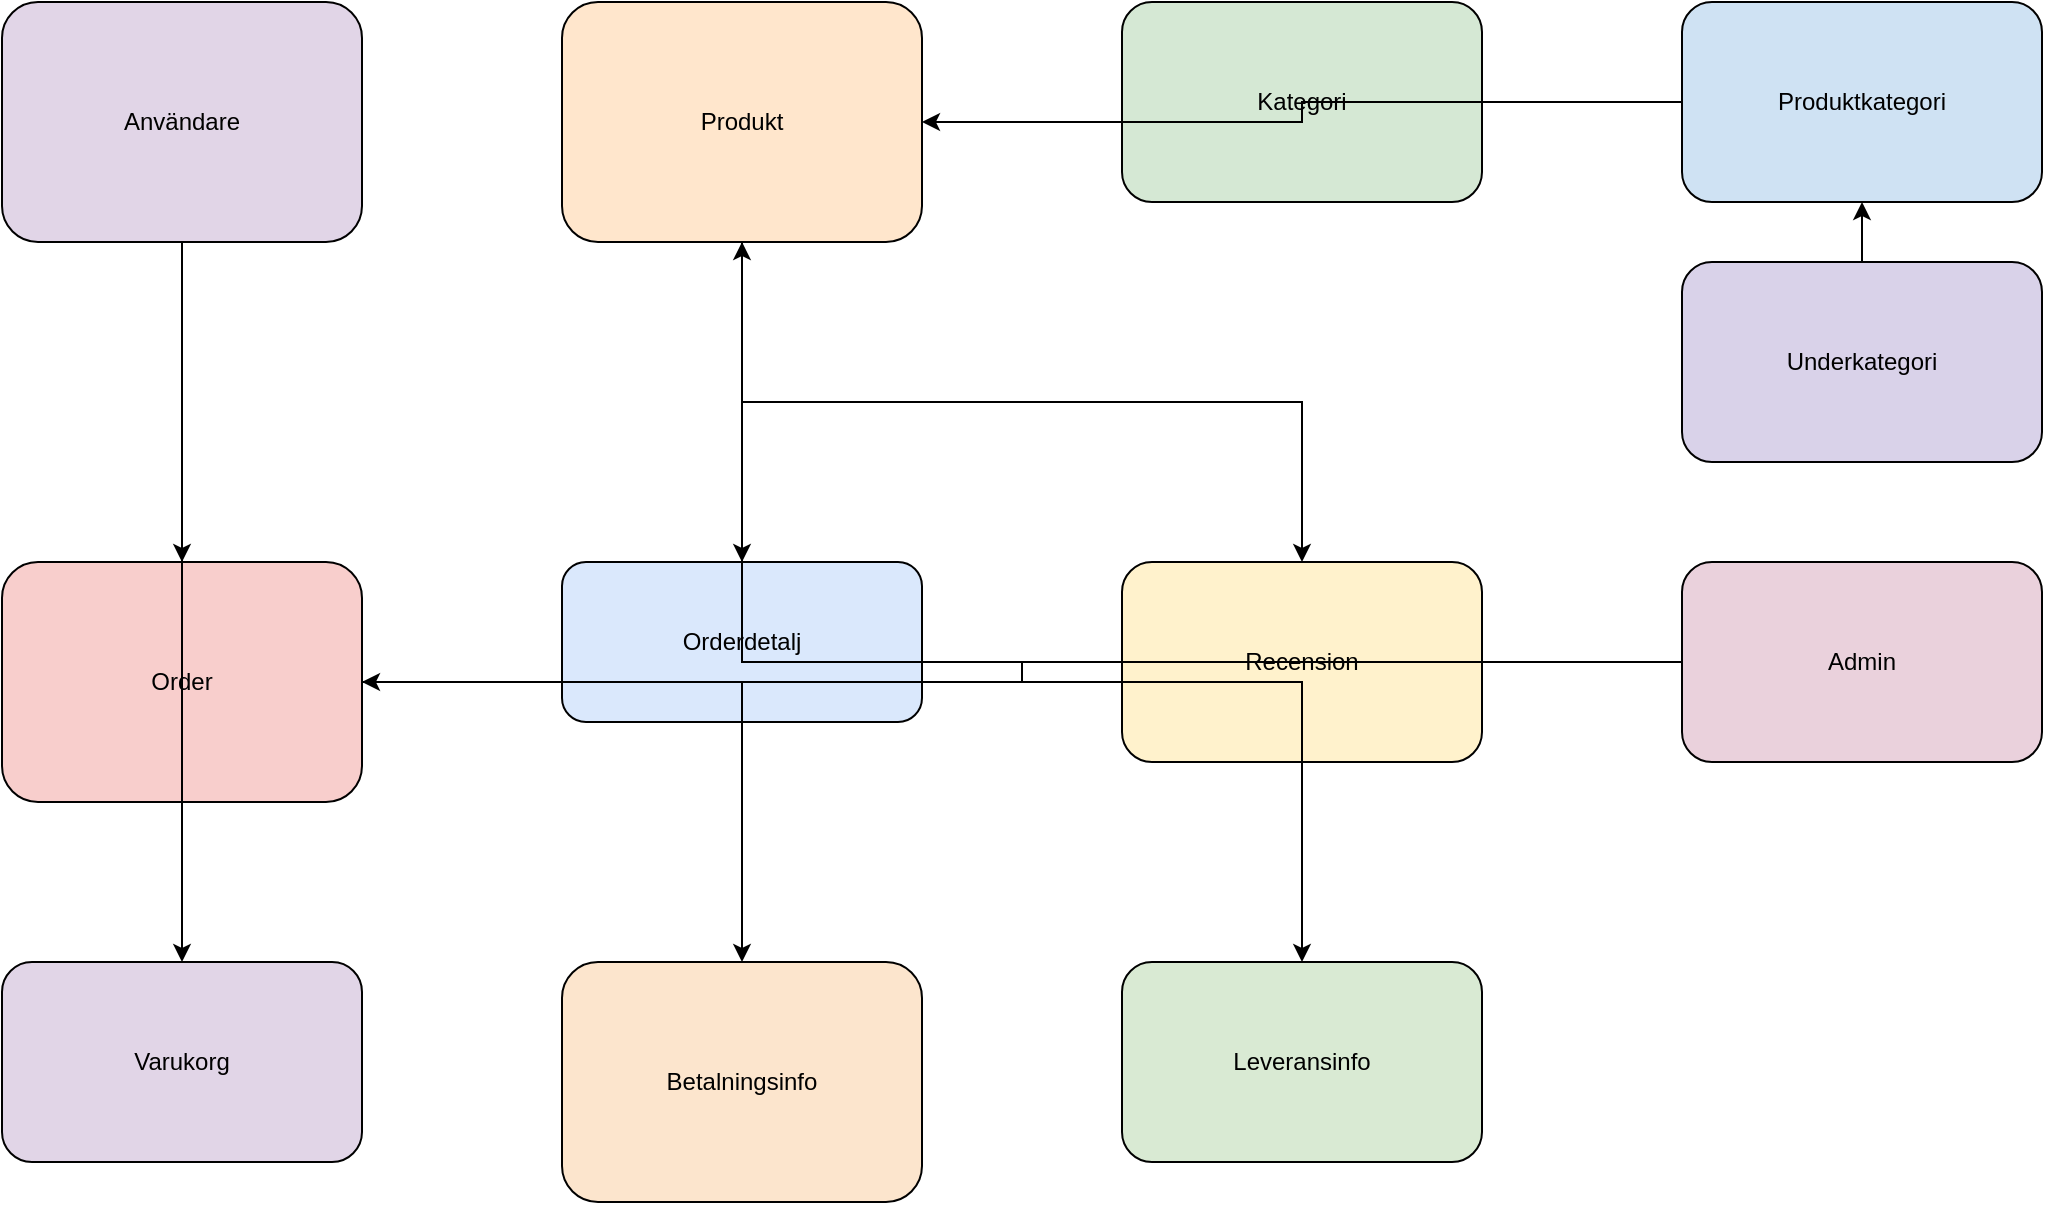<mxfile>
  <diagram>
    <mxGraphModel>
      <root>
        <mxCell id="0"/>
        <mxCell id="1" parent="0"/>
        
        <!-- Entitet: Användare -->
        <mxCell id="2" value="Användare" style="rounded=1;whiteSpace=wrap;html=1;fillColor=#E1D5E7;" vertex="1" parent="1">
          <mxGeometry x="20" y="20" width="180" height="120" as="geometry"/>
        </mxCell>

        <!-- Entitet: Produkt -->
        <mxCell id="3" value="Produkt" style="rounded=1;whiteSpace=wrap;html=1;fillColor=#FFE6CC;" vertex="1" parent="1">
          <mxGeometry x="300" y="20" width="180" height="120" as="geometry"/>
        </mxCell>

        <!-- Entitet: Kategori -->
        <mxCell id="4" value="Kategori" style="rounded=1;whiteSpace=wrap;html=1;fillColor=#D5E8D4;" vertex="1" parent="1">
          <mxGeometry x="580" y="20" width="180" height="100" as="geometry"/>
        </mxCell>

        <!-- Entitet: Order -->
        <mxCell id="5" value="Order" style="rounded=1;whiteSpace=wrap;html=1;fillColor=#F8CECC;" vertex="1" parent="1">
          <mxGeometry x="20" y="300" width="180" height="120" as="geometry"/>
        </mxCell>

        <!-- Entitet: Orderdetalj -->
        <mxCell id="6" value="Orderdetalj" style="rounded=1;whiteSpace=wrap;html=1;fillColor=#DAE8FC;" vertex="1" parent="1">
          <mxGeometry x="300" y="300" width="180" height="80" as="geometry"/>
        </mxCell>

        <!-- Entitet: Recension -->
        <mxCell id="7" value="Recension" style="rounded=1;whiteSpace=wrap;html=1;fillColor=#FFF2CC;" vertex="1" parent="1">
          <mxGeometry x="580" y="300" width="180" height="100" as="geometry"/>
        </mxCell>

        <!-- Relationer här - För demonstration, endast några exempel inkluderade -->
        <!-- Användare till Order -->
        <mxCell id="8" style="edgeStyle=orthogonalEdgeStyle;rounded=0;html=1;exitX=0.5;exitY=1;exitDx=0;exitDy=0;entryX=0.5;entryY=0;entryDx=0;entryDy=0;" edge="1" parent="1" source="2" target="5">
          <mxGeometry width="50" height="50" relative="1" as="geometry">
            <mxPoint x="110" y="410" as="targetPoint"/>
          </mxGeometry>
        </mxCell>

        <!-- Produkt till Recension -->
        <mxCell id="9" style="edgeStyle=orthogonalEdgeStyle;rounded=0;html=1;exitX=0.5;exitY=1;exitDx=0;exitDy=0;entryX=0.5;entryY=0;entryDx=0;entryDy=0;" edge="1" parent="1" source="3" target="7">
          <mxGeometry width="50" height="50" relative="1" as="geometry">
            <mxPoint x="390" y="410" as="targetPoint"/>
          </mxGeometry>
        </mxCell>

        <!-- Produkt till Orderdetalj -->
        <mxCell id="10" style="edgeStyle=orthogonalEdgeStyle;rounded=0;html=1;exitX=0.5;exitY=1;exitDx=0;exitDy=0;entryX=0.5;entryY=0;entryDx=0;entryDy=0;" edge="1" parent="1" source="3" target="6">
          <mxGeometry width="50" height="50" relative="1" as="geometry">
            <mxPoint x="390" y="370" as="targetPoint"/>
          </mxGeometry>
        </mxCell>

      <!-- Ny Entitet: Varukorg -->
        <mxCell id="11" value="Varukorg" style="rounded=1;whiteSpace=wrap;html=1;fillColor=#e1d5e7;" vertex="1" parent="1">
          <mxGeometry x="20" y="500" width="180" height="100" as="geometry"/>
        </mxCell>

        <!-- Ny Entitet: Betalningsinformation -->
        <mxCell id="12" value="Betalningsinfo" style="rounded=1;whiteSpace=wrap;html=1;fillColor=#fce5cd;" vertex="1" parent="1">
          <mxGeometry x="300" y="500" width="180" height="120" as="geometry"/>
        </mxCell>

        <!-- Ny Entitet: Leveransinformation -->
        <mxCell id="13" value="Leveransinfo" style="rounded=1;whiteSpace=wrap;html=1;fillColor=#d9ead3;" vertex="1" parent="1">
          <mxGeometry x="580" y="500" width="180" height="100" as="geometry"/>
        </mxCell>

        <!-- Relation: Användare till Varukorg (en-till-en, antagande) -->
        <mxCell id="14" style="edgeStyle=orthogonalEdgeStyle;rounded=0;html=1;" edge="1" parent="1" source="2" target="11">
          <mxGeometry relative="1" as="geometry"/>
        </mxCell>

        <!-- Relation: Order till Betalningsinformation (en-till-en, antagande) -->
        <mxCell id="15" style="edgeStyle=orthogonalEdgeStyle;rounded=0;html=1;" edge="1" parent="1" source="5" target="12">
          <mxGeometry relative="1" as="geometry"/>
        </mxCell>

        <!-- Relation: Order till Leveransinformation (en-till-en, antagande) -->
        <mxCell id="16" style="edgeStyle=orthogonalEdgeStyle;rounded=0;html=1;" edge="1" parent="1" source="5" target="13">
          <mxGeometry relative="1" as="geometry"/>
        </mxCell>

        <!-- Ny Entitet: Produktkategori -->
        <mxCell id="17" value="Produktkategori" style="rounded=1;whiteSpace=wrap;html=1;fillColor=#cfe2f3;" vertex="1" parent="1">
          <mxGeometry x="860" y="20" width="180" height="100" as="geometry"/>
        </mxCell>

        <!-- Ny Entitet: Underkategori -->
        <mxCell id="18" value="Underkategori" style="rounded=1;whiteSpace=wrap;html=1;fillColor=#d9d2e9;" vertex="1" parent="1">
          <mxGeometry x="860" y="150" width="180" height="100" as="geometry"/>
        </mxCell>

        <!-- Ny Entitet: Admin -->
        <mxCell id="19" value="Admin" style="rounded=1;whiteSpace=wrap;html=1;fillColor=#ead1dc;" vertex="1" parent="1">
          <mxGeometry x="860" y="300" width="180" height="100" as="geometry"/>
        </mxCell>

        <!-- Relation: Produktkategori till Produkt (en-till-många) -->
        <mxCell id="20" style="edgeStyle=orthogonalEdgeStyle;rounded=0;html=1;" edge="1" parent="1" source="17" target="3">
          <mxGeometry relative="1" as="geometry"/>
        </mxCell>

        <!-- Relation: Underkategori till Produktkategori (en-till-många) -->
        <mxCell id="21" style="edgeStyle=orthogonalEdgeStyle;rounded=0;html=1;" edge="1" parent="1" source="18" target="17">
          <mxGeometry relative="1" as="geometry"/>
        </mxCell>

        <!-- Relation: Admin till Produkt (en-till-många, antagande att admin kan hantera flera produkter) -->
        <mxCell id="22" style="edgeStyle=orthogonalEdgeStyle;rounded=0;html=1;" edge="1" parent="1" source="19" target="3">
          <mxGeometry relative="1" as="geometry"/>
        </mxCell>

        <!-- Relation: Admin till Order (en-till-många, antagande att admin kan hantera flera ordrar) -->
        <mxCell id="23" style="edgeStyle=orthogonalEdgeStyle;rounded=0;html=1;" edge="1" parent="1" source="19" target="5">
          <mxGeometry relative="1" as="geometry"/>
        </mxCell>
 <!-- Fler relationer och entiteter kan läggas till här baserat på specifika krav -->

  

      </root>
    </mxGraphModel>
  </diagram>
</mxfile>

